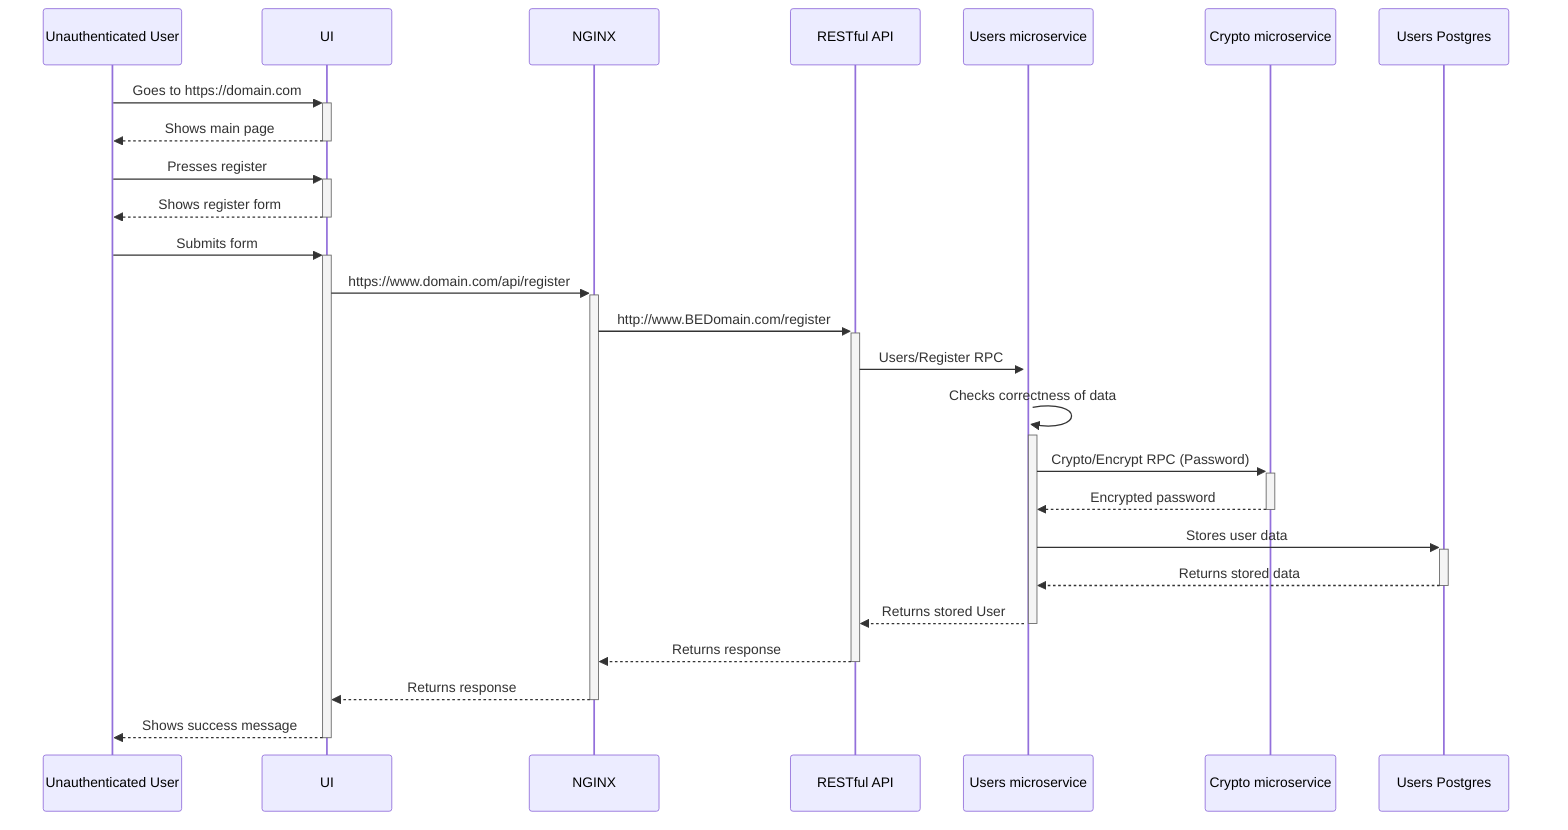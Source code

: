 sequenceDiagram
    Unauthenticated User->>+UI: Goes to https://domain.com
    UI-->>-Unauthenticated User: Shows main page
    Unauthenticated User->>+UI: Presses register
    UI-->>-Unauthenticated User: Shows register form
    Unauthenticated User->>+UI: Submits form
    UI->>+NGINX: https://www.domain.com/api/register
    NGINX->>+RESTful API: http://www.BEDomain.com/register
    RESTful API->>+Users microservice: Users/Register RPC
    Users microservice->>+Users microservice: Checks correctness of data
    Users microservice->>+Crypto microservice: Crypto/Encrypt RPC (Password)
    Crypto microservice-->>-Users microservice: Encrypted password
    Users microservice->>+Users Postgres: Stores user data
    Users Postgres-->>-Users microservice: Returns stored data
    Users microservice-->>-RESTful API: Returns stored User
    RESTful API-->>-NGINX: Returns response
    NGINX-->>-UI: Returns response
    UI-->>-Unauthenticated User: Shows success message